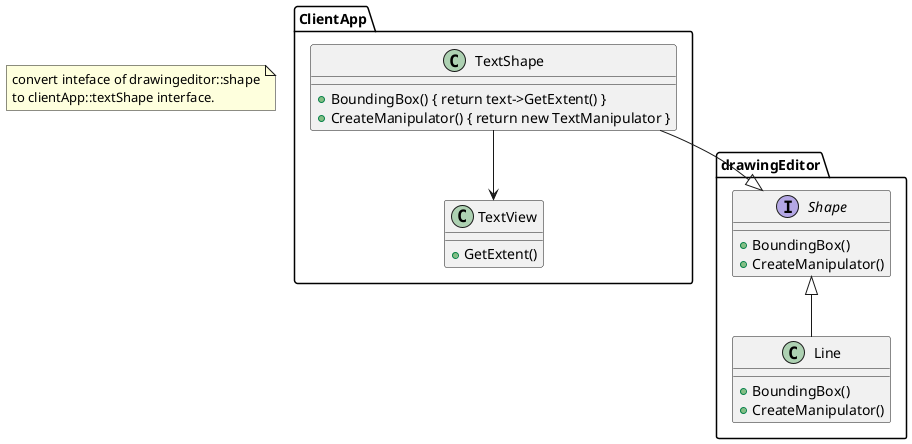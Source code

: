 @startuml

note as N1
convert inteface of drawingeditor::shape
to clientApp::textShape interface.
end note

package drawingEditor {

interface Shape {
+ BoundingBox()
+ CreateManipulator()
}

class Line {
+ BoundingBox()
+ CreateManipulator()	
}

}

package ClientApp {
class TextShape {
+ BoundingBox() { return text->GetExtent() }
+ CreateManipulator() { return new TextManipulator }
}

class TextView {
+ GetExtent()
}
}

Shape <|-- Line

TextShape --|> Shape
TextShape --> TextView

@enduml
